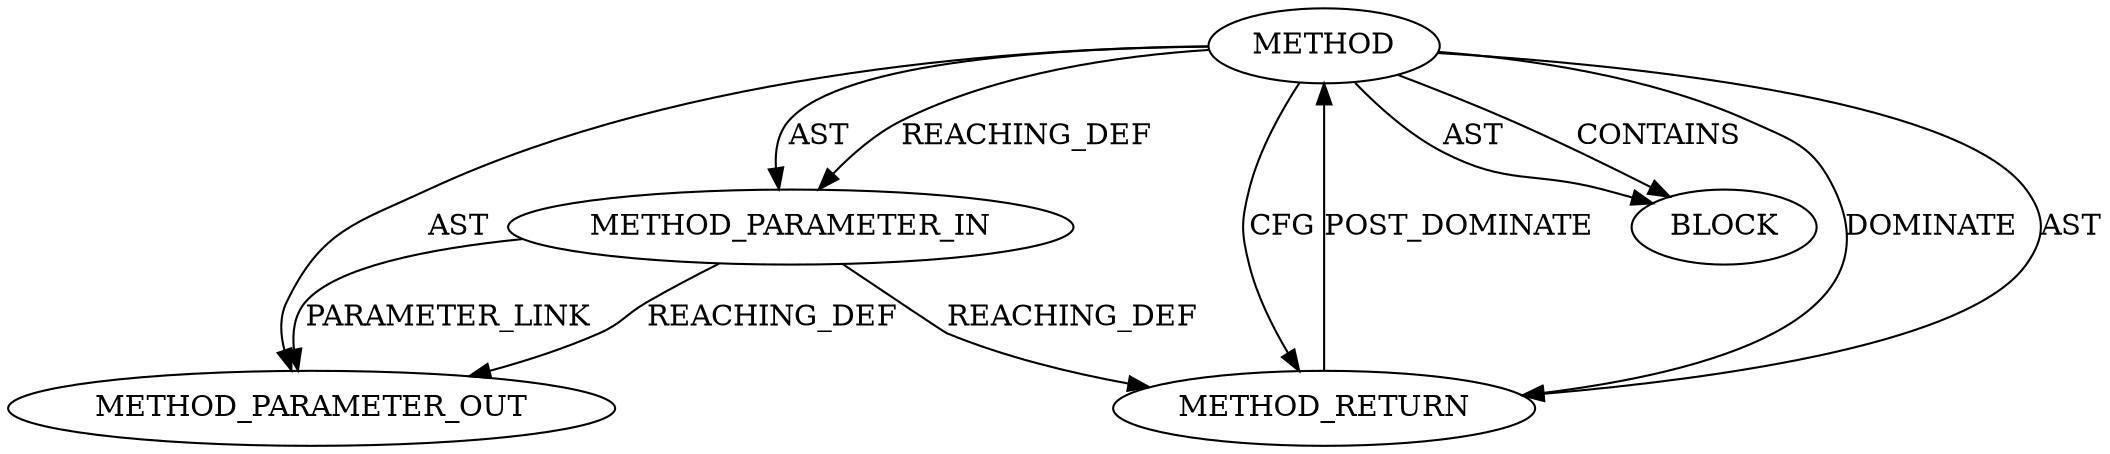 digraph {
  19380 [label=METHOD AST_PARENT_TYPE="NAMESPACE_BLOCK" AST_PARENT_FULL_NAME="<global>" ORDER=0 CODE="<empty>" FULL_NAME="<operator>.postIncrement" IS_EXTERNAL=true FILENAME="<empty>" SIGNATURE="" NAME="<operator>.postIncrement"]
  19381 [label=METHOD_PARAMETER_IN ORDER=1 CODE="p1" IS_VARIADIC=false TYPE_FULL_NAME="ANY" EVALUATION_STRATEGY="BY_VALUE" INDEX=1 NAME="p1"]
  19383 [label=METHOD_RETURN ORDER=2 CODE="RET" TYPE_FULL_NAME="ANY" EVALUATION_STRATEGY="BY_VALUE"]
  19382 [label=BLOCK ORDER=1 ARGUMENT_INDEX=1 CODE="<empty>" TYPE_FULL_NAME="ANY"]
  21771 [label=METHOD_PARAMETER_OUT ORDER=1 CODE="p1" IS_VARIADIC=false TYPE_FULL_NAME="ANY" EVALUATION_STRATEGY="BY_VALUE" INDEX=1 NAME="p1"]
  19381 -> 21771 [label=REACHING_DEF VARIABLE="p1"]
  19380 -> 19383 [label=DOMINATE ]
  19380 -> 19382 [label=CONTAINS ]
  19380 -> 19382 [label=AST ]
  19381 -> 19383 [label=REACHING_DEF VARIABLE="p1"]
  19380 -> 19383 [label=AST ]
  19383 -> 19380 [label=POST_DOMINATE ]
  19381 -> 21771 [label=PARAMETER_LINK ]
  19380 -> 19383 [label=CFG ]
  19380 -> 19381 [label=REACHING_DEF VARIABLE=""]
  19380 -> 21771 [label=AST ]
  19380 -> 19381 [label=AST ]
}
